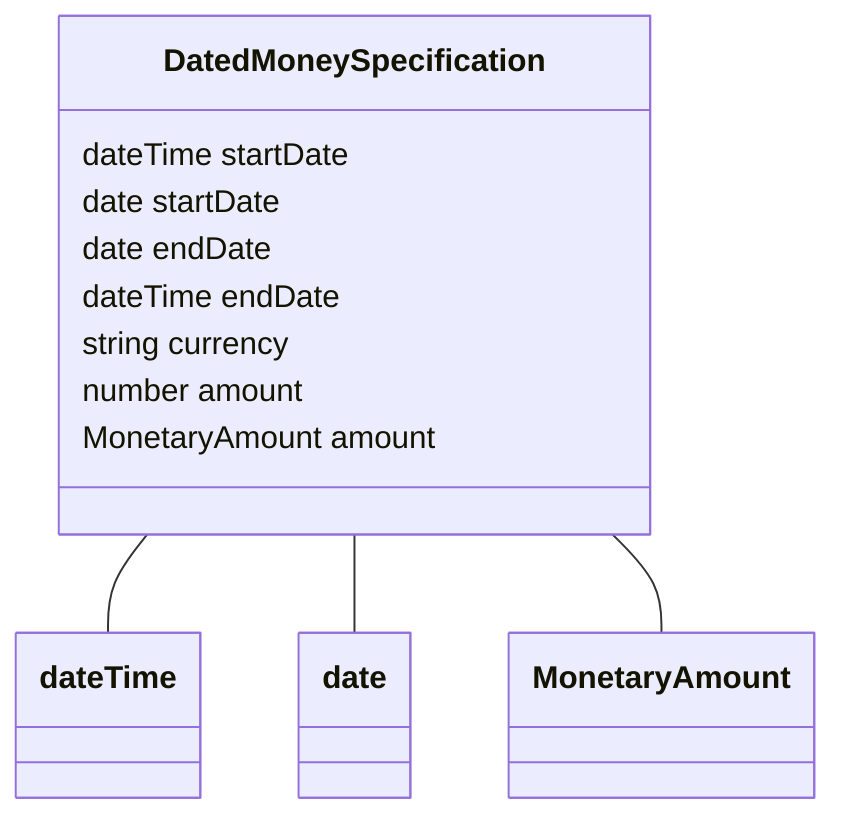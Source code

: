 classDiagram
  DatedMoneySpecification -- dateTime
  DatedMoneySpecification -- date
  DatedMoneySpecification -- MonetaryAmount


class DatedMoneySpecification {

  dateTime startDate
  date startDate
  date endDate
  dateTime endDate
  string currency
  number amount
  MonetaryAmount amount

 }